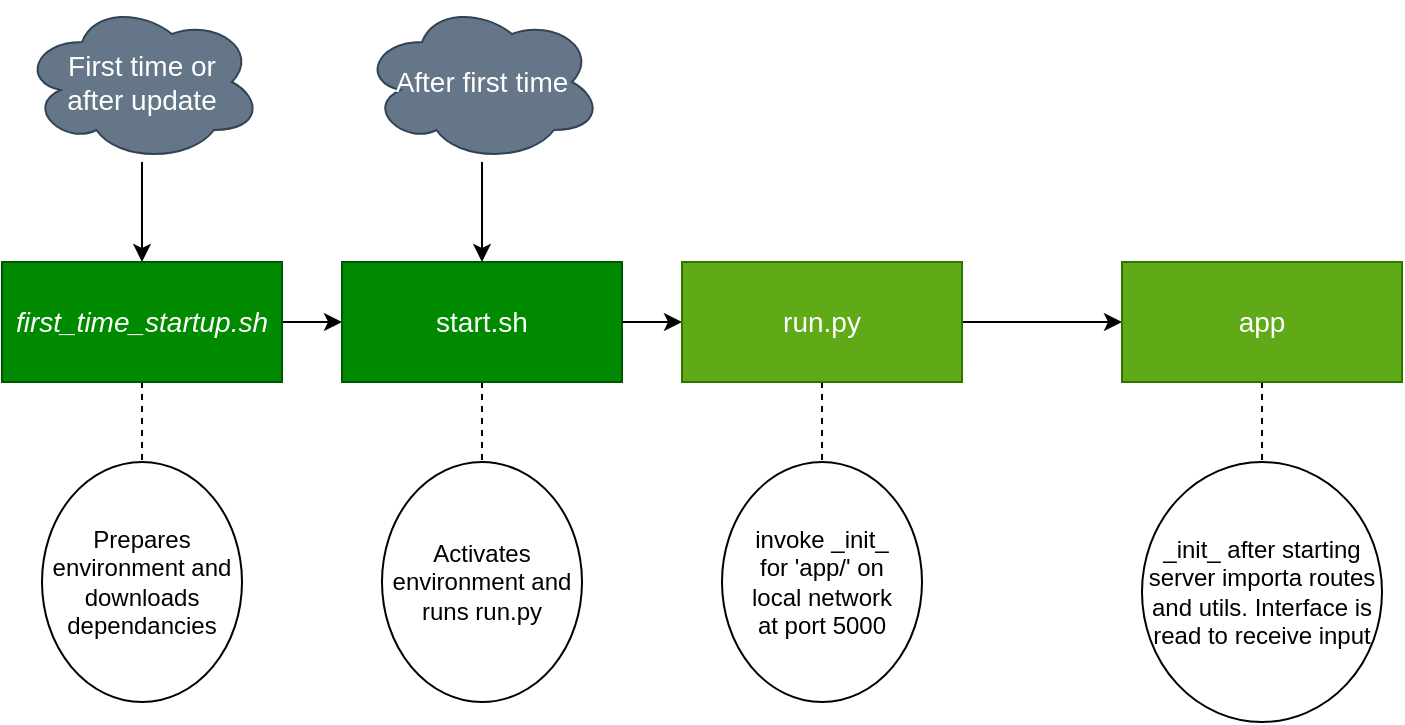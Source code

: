 <mxfile>
    <diagram id="EkO7E2BF0c97FM3MusNO" name="Page-1">
        <mxGraphModel dx="1130" dy="538" grid="1" gridSize="10" guides="1" tooltips="1" connect="1" arrows="1" fold="1" page="1" pageScale="1" pageWidth="850" pageHeight="1100" math="0" shadow="0">
            <root>
                <mxCell id="0"/>
                <mxCell id="1" parent="0"/>
                <mxCell id="4" value="" style="edgeStyle=none;html=1;" edge="1" parent="1" source="2" target="3">
                    <mxGeometry relative="1" as="geometry"/>
                </mxCell>
                <mxCell id="6" value="" style="edgeStyle=none;html=1;endArrow=none;endFill=0;dashed=1;" edge="1" parent="1" source="2" target="5">
                    <mxGeometry relative="1" as="geometry"/>
                </mxCell>
                <mxCell id="2" value="first_time_startup.sh" style="rounded=0;whiteSpace=wrap;html=1;fillColor=#008a00;fontColor=#ffffff;strokeColor=#005700;fontSize=14;fontStyle=2" vertex="1" parent="1">
                    <mxGeometry x="30" y="240" width="140" height="60" as="geometry"/>
                </mxCell>
                <mxCell id="9" value="" style="edgeStyle=none;html=1;fontSize=14;endArrow=none;endFill=0;dashed=1;" edge="1" parent="1" source="3" target="8">
                    <mxGeometry relative="1" as="geometry"/>
                </mxCell>
                <mxCell id="3" value="start.sh" style="rounded=0;whiteSpace=wrap;html=1;fillColor=#008a00;fontColor=#ffffff;strokeColor=#005700;fontSize=14;" vertex="1" parent="1">
                    <mxGeometry x="200" y="240" width="140" height="60" as="geometry"/>
                </mxCell>
                <mxCell id="5" value="Prepares environment and downloads dependancies" style="ellipse;whiteSpace=wrap;html=1;rounded=0;" vertex="1" parent="1">
                    <mxGeometry x="50" y="340" width="100" height="120" as="geometry"/>
                </mxCell>
                <mxCell id="8" value="Activates environment and runs run.py" style="ellipse;whiteSpace=wrap;html=1;rounded=0;" vertex="1" parent="1">
                    <mxGeometry x="220" y="340" width="100" height="120" as="geometry"/>
                </mxCell>
                <mxCell id="11" value="" style="edgeStyle=none;html=1;fontSize=14;" edge="1" parent="1" source="10" target="2">
                    <mxGeometry relative="1" as="geometry"/>
                </mxCell>
                <mxCell id="10" value="First time or &lt;br&gt;after update" style="ellipse;shape=cloud;whiteSpace=wrap;html=1;fontSize=14;fillColor=#647687;strokeColor=#314354;fontColor=#ffffff;" vertex="1" parent="1">
                    <mxGeometry x="40" y="110" width="120" height="80" as="geometry"/>
                </mxCell>
                <mxCell id="13" value="" style="edgeStyle=none;html=1;fontSize=14;" edge="1" parent="1" source="12" target="3">
                    <mxGeometry relative="1" as="geometry"/>
                </mxCell>
                <mxCell id="12" value="After first time" style="ellipse;shape=cloud;whiteSpace=wrap;html=1;fontSize=14;fillColor=#647687;strokeColor=#314354;fontColor=#ffffff;" vertex="1" parent="1">
                    <mxGeometry x="210" y="110" width="120" height="80" as="geometry"/>
                </mxCell>
                <mxCell id="16" value="" style="edgeStyle=none;html=1;" edge="1" parent="1" target="17">
                    <mxGeometry relative="1" as="geometry">
                        <mxPoint x="340" y="270" as="sourcePoint"/>
                    </mxGeometry>
                </mxCell>
                <mxCell id="19" value="" style="edgeStyle=none;html=1;dashed=1;fontSize=14;endArrow=none;endFill=0;" edge="1" parent="1" source="17" target="18">
                    <mxGeometry relative="1" as="geometry"/>
                </mxCell>
                <mxCell id="21" value="" style="edgeStyle=none;html=1;fontSize=12;endArrow=classic;endFill=1;" edge="1" parent="1" source="17" target="20">
                    <mxGeometry relative="1" as="geometry"/>
                </mxCell>
                <mxCell id="17" value="run.py" style="rounded=0;whiteSpace=wrap;html=1;fillColor=#60a917;fontColor=#ffffff;strokeColor=#2D7600;fontSize=14;" vertex="1" parent="1">
                    <mxGeometry x="370" y="240" width="140" height="60" as="geometry"/>
                </mxCell>
                <mxCell id="18" value="invoke _init_ &lt;br&gt;for 'app/' on &lt;br style=&quot;font-size: 12px;&quot;&gt;local network &lt;br style=&quot;font-size: 12px;&quot;&gt;at port 5000" style="ellipse;whiteSpace=wrap;html=1;fontSize=12;rounded=0;" vertex="1" parent="1">
                    <mxGeometry x="390" y="340" width="100" height="120" as="geometry"/>
                </mxCell>
                <mxCell id="23" value="" style="edgeStyle=none;html=1;fontSize=12;endArrow=none;endFill=0;dashed=1;" edge="1" parent="1" source="20" target="22">
                    <mxGeometry relative="1" as="geometry"/>
                </mxCell>
                <mxCell id="20" value="app" style="rounded=0;whiteSpace=wrap;html=1;fillColor=#60a917;fontColor=#ffffff;strokeColor=#2D7600;fontSize=14;" vertex="1" parent="1">
                    <mxGeometry x="590" y="240" width="140" height="60" as="geometry"/>
                </mxCell>
                <mxCell id="22" value="_init_ after starting server importa routes and utils. Interface is read to receive input" style="ellipse;whiteSpace=wrap;html=1;fontSize=12;rounded=0;" vertex="1" parent="1">
                    <mxGeometry x="600" y="340" width="120" height="130" as="geometry"/>
                </mxCell>
            </root>
        </mxGraphModel>
    </diagram>
</mxfile>